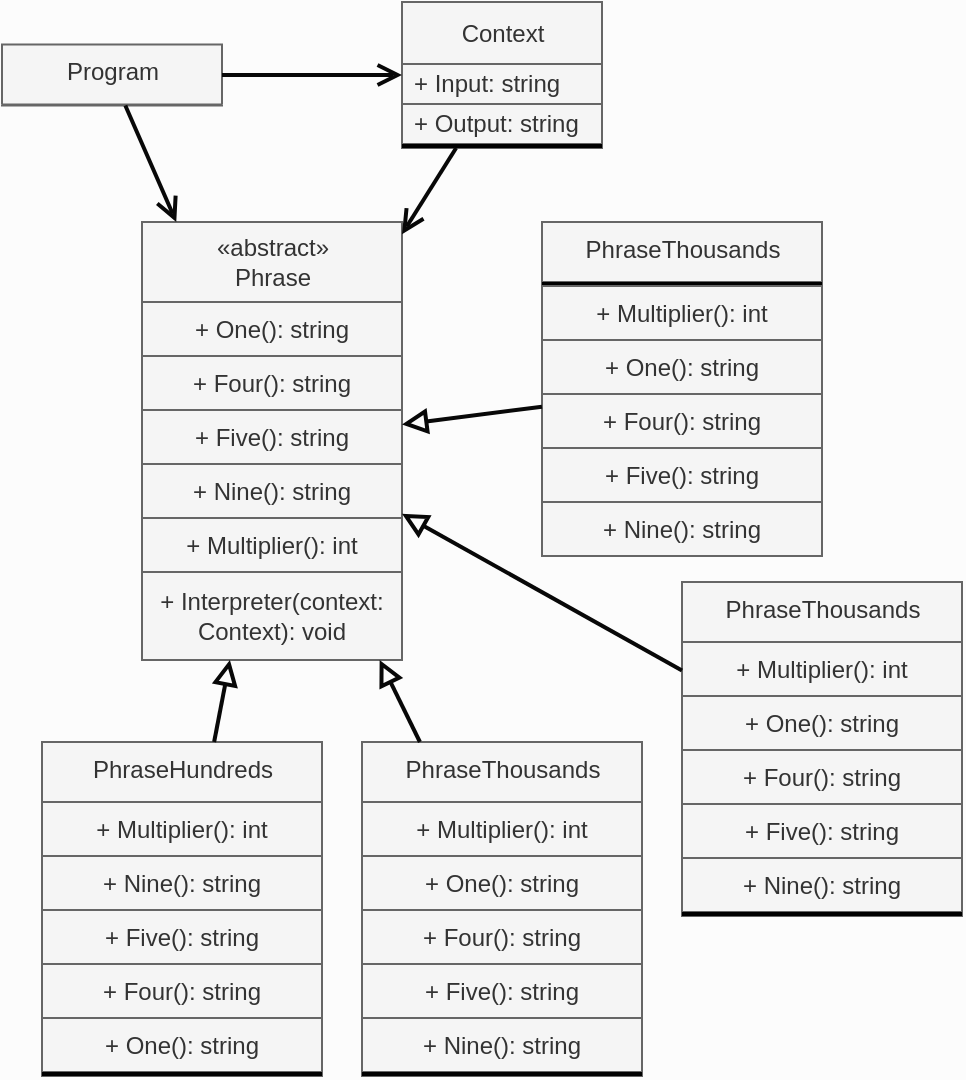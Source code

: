 <mxfile>
    <diagram id="n-HU4fG1coUEZPLs6XPE" name="Page-1">
        <mxGraphModel dx="1350" dy="690" grid="1" gridSize="10" guides="1" tooltips="1" connect="1" arrows="1" fold="1" page="1" pageScale="1" pageWidth="1169" pageHeight="827" background="#FCFCFC" math="0" shadow="0">
            <root>
                <mxCell id="0"/>
                <mxCell id="1" parent="0"/>
                <mxCell id="7" value="&lt;span style=&quot;font-weight: 400;&quot;&gt;Context&lt;br&gt;&lt;/span&gt;" style="swimlane;fontStyle=1;align=center;verticalAlign=middle;childLayout=stackLayout;horizontal=1;startSize=31;horizontalStack=0;resizeParent=1;resizeParentMax=0;resizeLast=0;collapsible=0;marginBottom=0;html=1;fillColor=#f5f5f5;fontColor=#333333;strokeColor=#666666;" parent="1" vertex="1">
                    <mxGeometry x="220" y="20" width="100" height="73" as="geometry"/>
                </mxCell>
                <mxCell id="95" value="+ Input: string" style="text;html=1;strokeColor=#666666;fillColor=#f5f5f5;align=left;verticalAlign=middle;spacingLeft=4;spacingRight=4;overflow=hidden;rotatable=0;points=[[0,0.5],[1,0.5]];portConstraint=eastwest;fontColor=#333333;" parent="7" vertex="1">
                    <mxGeometry y="31" width="100" height="20" as="geometry"/>
                </mxCell>
                <mxCell id="128" value="+ Output: string" style="text;html=1;strokeColor=#666666;fillColor=#f5f5f5;align=left;verticalAlign=middle;spacingLeft=4;spacingRight=4;overflow=hidden;rotatable=0;points=[[0,0.5],[1,0.5]];portConstraint=eastwest;fontColor=#333333;" vertex="1" parent="7">
                    <mxGeometry y="51" width="100" height="20" as="geometry"/>
                </mxCell>
                <mxCell id="96" value="" style="line;strokeWidth=2;align=left;verticalAlign=middle;spacingTop=-1;spacingLeft=3;spacingRight=3;rotatable=0;labelPosition=right;points=[];portConstraint=eastwest;labelBackgroundColor=#D1AEFC;labelBorderColor=none;shadow=0;" parent="7" vertex="1">
                    <mxGeometry y="71" width="100" height="2" as="geometry"/>
                </mxCell>
                <mxCell id="25" value="Program" style="swimlane;fontStyle=0;align=center;verticalAlign=top;childLayout=stackLayout;horizontal=1;startSize=30;horizontalStack=0;resizeParent=1;resizeParentMax=0;resizeLast=0;collapsible=0;marginBottom=0;html=1;fillColor=#f5f5f5;fontColor=#333333;strokeColor=#666666;" parent="1" vertex="1">
                    <mxGeometry x="20" y="41.25" width="110" height="30.5" as="geometry"/>
                </mxCell>
                <mxCell id="36" value="" style="endArrow=open;startArrow=none;endFill=0;startFill=0;endSize=8;html=1;verticalAlign=bottom;labelBackgroundColor=none;strokeWidth=2;sketch=0;fillColor=#f5f5f5;strokeColor=#080808;" parent="1" source="25" target="7" edge="1">
                    <mxGeometry width="160" relative="1" as="geometry">
                        <mxPoint x="530" y="85.5" as="sourcePoint"/>
                        <mxPoint x="690" y="85.5" as="targetPoint"/>
                    </mxGeometry>
                </mxCell>
                <mxCell id="91" value="&lt;span style=&quot;font-weight: 400;&quot;&gt;«abstract»&lt;/span&gt;&lt;br style=&quot;font-weight: 400;&quot;&gt;&lt;span style=&quot;font-weight: 400;&quot;&gt;Phrase&lt;br&gt;&lt;/span&gt;" style="swimlane;fontStyle=1;align=center;verticalAlign=middle;childLayout=stackLayout;horizontal=1;startSize=40;horizontalStack=0;resizeParent=1;resizeParentMax=0;resizeLast=0;collapsible=0;marginBottom=0;html=1;fillColor=#f5f5f5;fontColor=#333333;strokeColor=#666666;" parent="1" vertex="1">
                    <mxGeometry x="90" y="130" width="130" height="219" as="geometry"/>
                </mxCell>
                <mxCell id="92" value="+ One(): string" style="text;html=1;strokeColor=#666666;fillColor=#f5f5f5;align=center;verticalAlign=middle;spacingLeft=4;spacingRight=4;overflow=hidden;rotatable=0;points=[[0,0.5],[1,0.5]];portConstraint=eastwest;fontColor=#333333;" parent="91" vertex="1">
                    <mxGeometry y="40" width="130" height="27" as="geometry"/>
                </mxCell>
                <mxCell id="131" value="+ Four(): string" style="text;html=1;strokeColor=#666666;fillColor=#f5f5f5;align=center;verticalAlign=middle;spacingLeft=4;spacingRight=4;overflow=hidden;rotatable=0;points=[[0,0.5],[1,0.5]];portConstraint=eastwest;fontColor=#333333;" vertex="1" parent="91">
                    <mxGeometry y="67" width="130" height="27" as="geometry"/>
                </mxCell>
                <mxCell id="132" value="+ Five(): string" style="text;html=1;strokeColor=#666666;fillColor=#f5f5f5;align=center;verticalAlign=middle;spacingLeft=4;spacingRight=4;overflow=hidden;rotatable=0;points=[[0,0.5],[1,0.5]];portConstraint=eastwest;fontColor=#333333;" vertex="1" parent="91">
                    <mxGeometry y="94" width="130" height="27" as="geometry"/>
                </mxCell>
                <mxCell id="119" value="+ Nine(): string" style="text;html=1;strokeColor=#666666;fillColor=#f5f5f5;align=center;verticalAlign=middle;spacingLeft=4;spacingRight=4;overflow=hidden;rotatable=0;points=[[0,0.5],[1,0.5]];portConstraint=eastwest;fontColor=#333333;" parent="91" vertex="1">
                    <mxGeometry y="121" width="130" height="27" as="geometry"/>
                </mxCell>
                <mxCell id="133" value="+ Multiplier(): int" style="text;html=1;strokeColor=#666666;fillColor=#f5f5f5;align=center;verticalAlign=middle;spacingLeft=4;spacingRight=4;overflow=hidden;rotatable=0;points=[[0,0.5],[1,0.5]];portConstraint=eastwest;fontColor=#333333;" vertex="1" parent="91">
                    <mxGeometry y="148" width="130" height="27" as="geometry"/>
                </mxCell>
                <mxCell id="118" value="+ Interpreter(context: &lt;br&gt;Context): void" style="text;html=1;strokeColor=#666666;fillColor=#f5f5f5;align=center;verticalAlign=middle;spacingLeft=4;spacingRight=4;overflow=hidden;rotatable=0;points=[[0,0.5],[1,0.5]];portConstraint=eastwest;fontColor=#333333;" parent="91" vertex="1">
                    <mxGeometry y="175" width="130" height="44" as="geometry"/>
                </mxCell>
                <mxCell id="103" value="PhraseHundreds" style="swimlane;fontStyle=0;align=center;verticalAlign=top;childLayout=stackLayout;horizontal=1;startSize=30;horizontalStack=0;resizeParent=1;resizeParentMax=0;resizeLast=0;collapsible=0;marginBottom=0;html=1;fillColor=#f5f5f5;fontColor=#333333;strokeColor=#666666;" parent="1" vertex="1">
                    <mxGeometry x="40" y="390" width="140" height="167" as="geometry"/>
                </mxCell>
                <mxCell id="152" value="+ Multiplier(): int" style="text;html=1;strokeColor=#666666;fillColor=#f5f5f5;align=center;verticalAlign=middle;spacingLeft=4;spacingRight=4;overflow=hidden;rotatable=0;points=[[0,0.5],[1,0.5]];portConstraint=eastwest;fontColor=#333333;" vertex="1" parent="103">
                    <mxGeometry y="30" width="140" height="27" as="geometry"/>
                </mxCell>
                <mxCell id="151" value="+ Nine(): string" style="text;html=1;strokeColor=#666666;fillColor=#f5f5f5;align=center;verticalAlign=middle;spacingLeft=4;spacingRight=4;overflow=hidden;rotatable=0;points=[[0,0.5],[1,0.5]];portConstraint=eastwest;fontColor=#333333;" vertex="1" parent="103">
                    <mxGeometry y="57" width="140" height="27" as="geometry"/>
                </mxCell>
                <mxCell id="150" value="+ Five(): string" style="text;html=1;strokeColor=#666666;fillColor=#f5f5f5;align=center;verticalAlign=middle;spacingLeft=4;spacingRight=4;overflow=hidden;rotatable=0;points=[[0,0.5],[1,0.5]];portConstraint=eastwest;fontColor=#333333;" vertex="1" parent="103">
                    <mxGeometry y="84" width="140" height="27" as="geometry"/>
                </mxCell>
                <mxCell id="149" value="+ Four(): string" style="text;html=1;strokeColor=#666666;fillColor=#f5f5f5;align=center;verticalAlign=middle;spacingLeft=4;spacingRight=4;overflow=hidden;rotatable=0;points=[[0,0.5],[1,0.5]];portConstraint=eastwest;fontColor=#333333;" vertex="1" parent="103">
                    <mxGeometry y="111" width="140" height="27" as="geometry"/>
                </mxCell>
                <mxCell id="148" value="+ One(): string" style="text;html=1;strokeColor=#666666;fillColor=#f5f5f5;align=center;verticalAlign=middle;spacingLeft=4;spacingRight=4;overflow=hidden;rotatable=0;points=[[0,0.5],[1,0.5]];portConstraint=eastwest;fontColor=#333333;" vertex="1" parent="103">
                    <mxGeometry y="138" width="140" height="27" as="geometry"/>
                </mxCell>
                <mxCell id="106" value="" style="line;strokeWidth=2;align=left;verticalAlign=middle;spacingTop=-1;spacingLeft=3;spacingRight=3;rotatable=0;labelPosition=right;points=[];portConstraint=eastwest;labelBackgroundColor=#D1AEFC;labelBorderColor=none;shadow=0;" parent="103" vertex="1">
                    <mxGeometry y="165" width="140" height="2" as="geometry"/>
                </mxCell>
                <mxCell id="107" value="PhraseThousands" style="swimlane;fontStyle=0;align=center;verticalAlign=top;childLayout=stackLayout;horizontal=1;startSize=30;horizontalStack=0;resizeParent=1;resizeParentMax=0;resizeLast=0;collapsible=0;marginBottom=0;html=1;fillColor=#f5f5f5;fontColor=#333333;strokeColor=#666666;" parent="1" vertex="1">
                    <mxGeometry x="200" y="390" width="140" height="167" as="geometry"/>
                </mxCell>
                <mxCell id="153" value="+ Multiplier(): int" style="text;html=1;strokeColor=#666666;fillColor=#f5f5f5;align=center;verticalAlign=middle;spacingLeft=4;spacingRight=4;overflow=hidden;rotatable=0;points=[[0,0.5],[1,0.5]];portConstraint=eastwest;fontColor=#333333;" vertex="1" parent="107">
                    <mxGeometry y="30" width="140" height="27" as="geometry"/>
                </mxCell>
                <mxCell id="157" value="+ One(): string" style="text;html=1;strokeColor=#666666;fillColor=#f5f5f5;align=center;verticalAlign=middle;spacingLeft=4;spacingRight=4;overflow=hidden;rotatable=0;points=[[0,0.5],[1,0.5]];portConstraint=eastwest;fontColor=#333333;" vertex="1" parent="107">
                    <mxGeometry y="57" width="140" height="27" as="geometry"/>
                </mxCell>
                <mxCell id="156" value="+ Four(): string" style="text;html=1;strokeColor=#666666;fillColor=#f5f5f5;align=center;verticalAlign=middle;spacingLeft=4;spacingRight=4;overflow=hidden;rotatable=0;points=[[0,0.5],[1,0.5]];portConstraint=eastwest;fontColor=#333333;" vertex="1" parent="107">
                    <mxGeometry y="84" width="140" height="27" as="geometry"/>
                </mxCell>
                <mxCell id="155" value="+ Five(): string" style="text;html=1;strokeColor=#666666;fillColor=#f5f5f5;align=center;verticalAlign=middle;spacingLeft=4;spacingRight=4;overflow=hidden;rotatable=0;points=[[0,0.5],[1,0.5]];portConstraint=eastwest;fontColor=#333333;" vertex="1" parent="107">
                    <mxGeometry y="111" width="140" height="27" as="geometry"/>
                </mxCell>
                <mxCell id="154" value="+ Nine(): string" style="text;html=1;strokeColor=#666666;fillColor=#f5f5f5;align=center;verticalAlign=middle;spacingLeft=4;spacingRight=4;overflow=hidden;rotatable=0;points=[[0,0.5],[1,0.5]];portConstraint=eastwest;fontColor=#333333;" vertex="1" parent="107">
                    <mxGeometry y="138" width="140" height="27" as="geometry"/>
                </mxCell>
                <mxCell id="109" value="" style="line;strokeWidth=2;align=left;verticalAlign=middle;spacingTop=-1;spacingLeft=3;spacingRight=3;rotatable=0;labelPosition=right;points=[];portConstraint=eastwest;labelBackgroundColor=#D1AEFC;labelBorderColor=none;shadow=0;" parent="107" vertex="1">
                    <mxGeometry y="165" width="140" height="2" as="geometry"/>
                </mxCell>
                <mxCell id="122" value="" style="endArrow=block;startArrow=none;endFill=0;startFill=0;endSize=8;html=1;verticalAlign=bottom;labelBackgroundColor=none;sketch=0;strokeWidth=2;fillColor=#f5f5f5;strokeColor=#080808;" parent="1" edge="1" target="91" source="107">
                    <mxGeometry width="160" relative="1" as="geometry">
                        <mxPoint x="619.285" y="227.5" as="sourcePoint"/>
                        <mxPoint x="549.0" y="93" as="targetPoint"/>
                    </mxGeometry>
                </mxCell>
                <mxCell id="123" value="" style="endArrow=block;startArrow=none;endFill=0;startFill=0;endSize=8;html=1;verticalAlign=bottom;labelBackgroundColor=none;sketch=0;strokeWidth=2;fillColor=#f5f5f5;strokeColor=#080808;" parent="1" edge="1" target="91" source="103">
                    <mxGeometry width="160" relative="1" as="geometry">
                        <mxPoint x="390.001" y="150" as="sourcePoint"/>
                        <mxPoint x="413" y="86" as="targetPoint"/>
                    </mxGeometry>
                </mxCell>
                <mxCell id="127" value="" style="endArrow=open;startArrow=none;endFill=0;startFill=0;endSize=8;html=1;verticalAlign=bottom;labelBackgroundColor=none;strokeWidth=2;sketch=0;fillColor=#f5f5f5;strokeColor=#080808;" parent="1" source="25" edge="1" target="91">
                    <mxGeometry width="160" relative="1" as="geometry">
                        <mxPoint x="80.391" y="96" as="sourcePoint"/>
                        <mxPoint x="155.726" y="189" as="targetPoint"/>
                    </mxGeometry>
                </mxCell>
                <mxCell id="134" value="PhraseThousands" style="swimlane;fontStyle=0;align=center;verticalAlign=top;childLayout=stackLayout;horizontal=1;startSize=30;horizontalStack=0;resizeParent=1;resizeParentMax=0;resizeLast=0;collapsible=0;marginBottom=0;html=1;fillColor=#f5f5f5;fontColor=#333333;strokeColor=#666666;" vertex="1" parent="1">
                    <mxGeometry x="360" y="310" width="140" height="167" as="geometry"/>
                </mxCell>
                <mxCell id="158" value="+ Multiplier(): int" style="text;html=1;strokeColor=#666666;fillColor=#f5f5f5;align=center;verticalAlign=middle;spacingLeft=4;spacingRight=4;overflow=hidden;rotatable=0;points=[[0,0.5],[1,0.5]];portConstraint=eastwest;fontColor=#333333;" vertex="1" parent="134">
                    <mxGeometry y="30" width="140" height="27" as="geometry"/>
                </mxCell>
                <mxCell id="162" value="+ One(): string" style="text;html=1;strokeColor=#666666;fillColor=#f5f5f5;align=center;verticalAlign=middle;spacingLeft=4;spacingRight=4;overflow=hidden;rotatable=0;points=[[0,0.5],[1,0.5]];portConstraint=eastwest;fontColor=#333333;" vertex="1" parent="134">
                    <mxGeometry y="57" width="140" height="27" as="geometry"/>
                </mxCell>
                <mxCell id="161" value="+ Four(): string" style="text;html=1;strokeColor=#666666;fillColor=#f5f5f5;align=center;verticalAlign=middle;spacingLeft=4;spacingRight=4;overflow=hidden;rotatable=0;points=[[0,0.5],[1,0.5]];portConstraint=eastwest;fontColor=#333333;" vertex="1" parent="134">
                    <mxGeometry y="84" width="140" height="27" as="geometry"/>
                </mxCell>
                <mxCell id="160" value="+ Five(): string" style="text;html=1;strokeColor=#666666;fillColor=#f5f5f5;align=center;verticalAlign=middle;spacingLeft=4;spacingRight=4;overflow=hidden;rotatable=0;points=[[0,0.5],[1,0.5]];portConstraint=eastwest;fontColor=#333333;" vertex="1" parent="134">
                    <mxGeometry y="111" width="140" height="27" as="geometry"/>
                </mxCell>
                <mxCell id="159" value="+ Nine(): string" style="text;html=1;strokeColor=#666666;fillColor=#f5f5f5;align=center;verticalAlign=middle;spacingLeft=4;spacingRight=4;overflow=hidden;rotatable=0;points=[[0,0.5],[1,0.5]];portConstraint=eastwest;fontColor=#333333;" vertex="1" parent="134">
                    <mxGeometry y="138" width="140" height="27" as="geometry"/>
                </mxCell>
                <mxCell id="136" value="" style="line;strokeWidth=2;align=left;verticalAlign=middle;spacingTop=-1;spacingLeft=3;spacingRight=3;rotatable=0;labelPosition=right;points=[];portConstraint=eastwest;labelBackgroundColor=#D1AEFC;labelBorderColor=none;shadow=0;" vertex="1" parent="134">
                    <mxGeometry y="165" width="140" height="2" as="geometry"/>
                </mxCell>
                <mxCell id="138" value="PhraseThousands" style="swimlane;fontStyle=0;align=center;verticalAlign=top;childLayout=stackLayout;horizontal=1;startSize=30;horizontalStack=0;resizeParent=1;resizeParentMax=0;resizeLast=0;collapsible=0;marginBottom=0;html=1;fillColor=#f5f5f5;fontColor=#333333;strokeColor=#666666;" vertex="1" parent="1">
                    <mxGeometry x="290" y="130" width="140" height="167" as="geometry"/>
                </mxCell>
                <mxCell id="140" value="" style="line;strokeWidth=2;align=left;verticalAlign=middle;spacingTop=-1;spacingLeft=3;spacingRight=3;rotatable=0;labelPosition=right;points=[];portConstraint=eastwest;labelBackgroundColor=#D1AEFC;labelBorderColor=none;shadow=0;" vertex="1" parent="138">
                    <mxGeometry y="30" width="140" height="2" as="geometry"/>
                </mxCell>
                <mxCell id="163" value="+ Multiplier(): int" style="text;html=1;strokeColor=#666666;fillColor=#f5f5f5;align=center;verticalAlign=middle;spacingLeft=4;spacingRight=4;overflow=hidden;rotatable=0;points=[[0,0.5],[1,0.5]];portConstraint=eastwest;fontColor=#333333;" vertex="1" parent="138">
                    <mxGeometry y="32" width="140" height="27" as="geometry"/>
                </mxCell>
                <mxCell id="167" value="+ One(): string" style="text;html=1;strokeColor=#666666;fillColor=#f5f5f5;align=center;verticalAlign=middle;spacingLeft=4;spacingRight=4;overflow=hidden;rotatable=0;points=[[0,0.5],[1,0.5]];portConstraint=eastwest;fontColor=#333333;" vertex="1" parent="138">
                    <mxGeometry y="59" width="140" height="27" as="geometry"/>
                </mxCell>
                <mxCell id="166" value="+ Four(): string" style="text;html=1;strokeColor=#666666;fillColor=#f5f5f5;align=center;verticalAlign=middle;spacingLeft=4;spacingRight=4;overflow=hidden;rotatable=0;points=[[0,0.5],[1,0.5]];portConstraint=eastwest;fontColor=#333333;" vertex="1" parent="138">
                    <mxGeometry y="86" width="140" height="27" as="geometry"/>
                </mxCell>
                <mxCell id="165" value="+ Five(): string" style="text;html=1;strokeColor=#666666;fillColor=#f5f5f5;align=center;verticalAlign=middle;spacingLeft=4;spacingRight=4;overflow=hidden;rotatable=0;points=[[0,0.5],[1,0.5]];portConstraint=eastwest;fontColor=#333333;" vertex="1" parent="138">
                    <mxGeometry y="113" width="140" height="27" as="geometry"/>
                </mxCell>
                <mxCell id="164" value="+ Nine(): string" style="text;html=1;strokeColor=#666666;fillColor=#f5f5f5;align=center;verticalAlign=middle;spacingLeft=4;spacingRight=4;overflow=hidden;rotatable=0;points=[[0,0.5],[1,0.5]];portConstraint=eastwest;fontColor=#333333;" vertex="1" parent="138">
                    <mxGeometry y="140" width="140" height="27" as="geometry"/>
                </mxCell>
                <mxCell id="142" value="" style="endArrow=block;startArrow=none;endFill=0;startFill=0;endSize=8;html=1;verticalAlign=bottom;labelBackgroundColor=none;sketch=0;strokeWidth=2;fillColor=#f5f5f5;strokeColor=#080808;" edge="1" parent="1" source="138" target="91">
                    <mxGeometry width="160" relative="1" as="geometry">
                        <mxPoint x="259.385" y="383" as="sourcePoint"/>
                        <mxPoint x="242.793" y="350" as="targetPoint"/>
                    </mxGeometry>
                </mxCell>
                <mxCell id="143" value="" style="endArrow=block;startArrow=none;endFill=0;startFill=0;endSize=8;html=1;verticalAlign=bottom;labelBackgroundColor=none;sketch=0;strokeWidth=2;fillColor=#f5f5f5;strokeColor=#080808;" edge="1" parent="1" source="134" target="91">
                    <mxGeometry width="160" relative="1" as="geometry">
                        <mxPoint x="330" y="209" as="sourcePoint"/>
                        <mxPoint x="260" y="227" as="targetPoint"/>
                    </mxGeometry>
                </mxCell>
                <mxCell id="168" value="" style="endArrow=open;startArrow=none;endFill=0;startFill=0;endSize=8;html=1;verticalAlign=bottom;labelBackgroundColor=none;strokeWidth=2;sketch=0;fillColor=#f5f5f5;strokeColor=#080808;" edge="1" parent="1" source="7" target="91">
                    <mxGeometry width="160" relative="1" as="geometry">
                        <mxPoint x="91.667" y="81.75" as="sourcePoint"/>
                        <mxPoint x="117.131" y="140" as="targetPoint"/>
                    </mxGeometry>
                </mxCell>
            </root>
        </mxGraphModel>
    </diagram>
</mxfile>